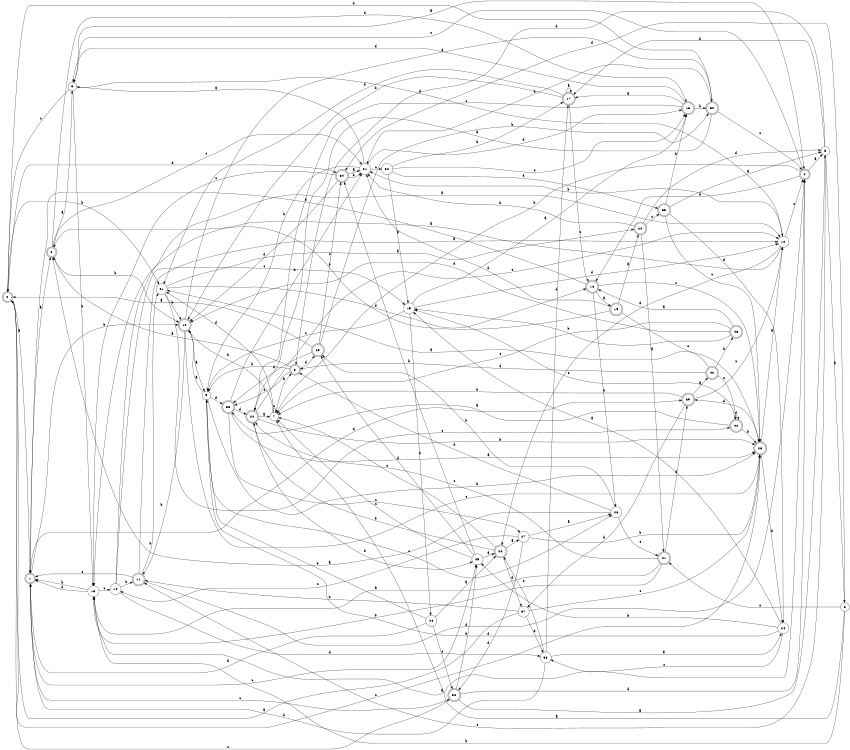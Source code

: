 digraph n36_9 {
__start0 [label="" shape="none"];

rankdir=LR;
size="8,5";

s0 [style="rounded,filled", color="black", fillcolor="white" shape="doublecircle", label="0"];
s1 [style="rounded,filled", color="black", fillcolor="white" shape="doublecircle", label="1"];
s2 [style="rounded,filled", color="black", fillcolor="white" shape="doublecircle", label="2"];
s3 [style="filled", color="black", fillcolor="white" shape="circle", label="3"];
s4 [style="rounded,filled", color="black", fillcolor="white" shape="doublecircle", label="4"];
s5 [style="filled", color="black", fillcolor="white" shape="circle", label="5"];
s6 [style="filled", color="black", fillcolor="white" shape="circle", label="6"];
s7 [style="filled", color="black", fillcolor="white" shape="circle", label="7"];
s8 [style="rounded,filled", color="black", fillcolor="white" shape="doublecircle", label="8"];
s9 [style="filled", color="black", fillcolor="white" shape="circle", label="9"];
s10 [style="rounded,filled", color="black", fillcolor="white" shape="doublecircle", label="10"];
s11 [style="rounded,filled", color="black", fillcolor="white" shape="doublecircle", label="11"];
s12 [style="filled", color="black", fillcolor="white" shape="circle", label="12"];
s13 [style="filled", color="black", fillcolor="white" shape="circle", label="13"];
s14 [style="filled", color="black", fillcolor="white" shape="circle", label="14"];
s15 [style="filled", color="black", fillcolor="white" shape="circle", label="15"];
s16 [style="rounded,filled", color="black", fillcolor="white" shape="doublecircle", label="16"];
s17 [style="rounded,filled", color="black", fillcolor="white" shape="doublecircle", label="17"];
s18 [style="rounded,filled", color="black", fillcolor="white" shape="doublecircle", label="18"];
s19 [style="rounded,filled", color="black", fillcolor="white" shape="doublecircle", label="19"];
s20 [style="rounded,filled", color="black", fillcolor="white" shape="doublecircle", label="20"];
s21 [style="rounded,filled", color="black", fillcolor="white" shape="doublecircle", label="21"];
s22 [style="rounded,filled", color="black", fillcolor="white" shape="doublecircle", label="22"];
s23 [style="rounded,filled", color="black", fillcolor="white" shape="doublecircle", label="23"];
s24 [style="filled", color="black", fillcolor="white" shape="circle", label="24"];
s25 [style="filled", color="black", fillcolor="white" shape="circle", label="25"];
s26 [style="rounded,filled", color="black", fillcolor="white" shape="doublecircle", label="26"];
s27 [style="filled", color="black", fillcolor="white" shape="circle", label="27"];
s28 [style="filled", color="black", fillcolor="white" shape="circle", label="28"];
s29 [style="rounded,filled", color="black", fillcolor="white" shape="doublecircle", label="29"];
s30 [style="rounded,filled", color="black", fillcolor="white" shape="doublecircle", label="30"];
s31 [style="filled", color="black", fillcolor="white" shape="circle", label="31"];
s32 [style="filled", color="black", fillcolor="white" shape="circle", label="32"];
s33 [style="rounded,filled", color="black", fillcolor="white" shape="doublecircle", label="33"];
s34 [style="rounded,filled", color="black", fillcolor="white" shape="doublecircle", label="34"];
s35 [style="rounded,filled", color="black", fillcolor="white" shape="doublecircle", label="35"];
s36 [style="rounded,filled", color="black", fillcolor="white" shape="doublecircle", label="36"];
s37 [style="filled", color="black", fillcolor="white" shape="circle", label="37"];
s38 [style="filled", color="black", fillcolor="white" shape="circle", label="38"];
s39 [style="rounded,filled", color="black", fillcolor="white" shape="doublecircle", label="39"];
s40 [style="rounded,filled", color="black", fillcolor="white" shape="doublecircle", label="40"];
s41 [style="filled", color="black", fillcolor="white" shape="circle", label="41"];
s42 [style="rounded,filled", color="black", fillcolor="white" shape="doublecircle", label="42"];
s43 [style="rounded,filled", color="black", fillcolor="white" shape="doublecircle", label="43"];
s44 [style="filled", color="black", fillcolor="white" shape="circle", label="44"];
s0 -> s1 [label="a"];
s0 -> s41 [label="b"];
s0 -> s36 [label="c"];
s0 -> s34 [label="d"];
s1 -> s2 [label="a"];
s1 -> s10 [label="b"];
s1 -> s25 [label="c"];
s1 -> s39 [label="d"];
s2 -> s3 [label="a"];
s2 -> s10 [label="b"];
s2 -> s31 [label="c"];
s2 -> s16 [label="d"];
s3 -> s4 [label="a"];
s3 -> s13 [label="b"];
s3 -> s0 [label="c"];
s3 -> s12 [label="d"];
s4 -> s5 [label="a"];
s4 -> s7 [label="b"];
s4 -> s3 [label="c"];
s4 -> s18 [label="d"];
s5 -> s6 [label="a"];
s5 -> s17 [label="b"];
s5 -> s11 [label="c"];
s5 -> s8 [label="d"];
s6 -> s7 [label="a"];
s6 -> s13 [label="b"];
s6 -> s21 [label="c"];
s6 -> s34 [label="d"];
s7 -> s8 [label="a"];
s7 -> s10 [label="b"];
s7 -> s7 [label="c"];
s7 -> s41 [label="d"];
s8 -> s2 [label="a"];
s8 -> s9 [label="b"];
s8 -> s35 [label="c"];
s8 -> s29 [label="d"];
s9 -> s10 [label="a"];
s9 -> s23 [label="b"];
s9 -> s28 [label="c"];
s9 -> s35 [label="d"];
s10 -> s9 [label="a"];
s10 -> s11 [label="b"];
s10 -> s23 [label="c"];
s10 -> s30 [label="d"];
s11 -> s12 [label="a"];
s11 -> s41 [label="b"];
s11 -> s1 [label="c"];
s11 -> s4 [label="d"];
s12 -> s13 [label="a"];
s12 -> s31 [label="b"];
s12 -> s4 [label="c"];
s12 -> s26 [label="d"];
s13 -> s4 [label="a"];
s13 -> s1 [label="b"];
s13 -> s14 [label="c"];
s13 -> s1 [label="d"];
s14 -> s12 [label="a"];
s14 -> s11 [label="b"];
s14 -> s15 [label="c"];
s14 -> s38 [label="d"];
s15 -> s16 [label="a"];
s15 -> s44 [label="b"];
s15 -> s9 [label="c"];
s15 -> s12 [label="d"];
s16 -> s17 [label="a"];
s16 -> s30 [label="b"];
s16 -> s22 [label="c"];
s16 -> s3 [label="d"];
s17 -> s17 [label="a"];
s17 -> s10 [label="b"];
s17 -> s18 [label="c"];
s17 -> s41 [label="d"];
s18 -> s19 [label="a"];
s18 -> s28 [label="b"];
s18 -> s23 [label="c"];
s18 -> s1 [label="d"];
s19 -> s20 [label="a"];
s19 -> s2 [label="b"];
s19 -> s23 [label="c"];
s19 -> s31 [label="d"];
s20 -> s21 [label="a"];
s20 -> s31 [label="b"];
s20 -> s33 [label="c"];
s20 -> s5 [label="d"];
s21 -> s13 [label="a"];
s21 -> s13 [label="b"];
s21 -> s22 [label="c"];
s21 -> s39 [label="d"];
s22 -> s7 [label="a"];
s22 -> s23 [label="b"];
s22 -> s12 [label="c"];
s22 -> s25 [label="d"];
s23 -> s12 [label="a"];
s23 -> s24 [label="b"];
s23 -> s0 [label="c"];
s23 -> s39 [label="d"];
s24 -> s15 [label="a"];
s24 -> s25 [label="b"];
s24 -> s38 [label="c"];
s24 -> s9 [label="d"];
s25 -> s26 [label="a"];
s25 -> s34 [label="b"];
s25 -> s7 [label="c"];
s25 -> s29 [label="d"];
s26 -> s27 [label="a"];
s26 -> s22 [label="b"];
s26 -> s7 [label="c"];
s26 -> s37 [label="d"];
s27 -> s28 [label="a"];
s27 -> s23 [label="b"];
s27 -> s14 [label="c"];
s27 -> s36 [label="d"];
s28 -> s2 [label="a"];
s28 -> s29 [label="b"];
s28 -> s21 [label="c"];
s28 -> s8 [label="d"];
s29 -> s0 [label="a"];
s29 -> s30 [label="b"];
s29 -> s34 [label="c"];
s29 -> s35 [label="d"];
s30 -> s22 [label="a"];
s30 -> s0 [label="b"];
s30 -> s4 [label="c"];
s30 -> s31 [label="d"];
s31 -> s3 [label="a"];
s31 -> s9 [label="b"];
s31 -> s32 [label="c"];
s31 -> s16 [label="d"];
s32 -> s15 [label="a"];
s32 -> s17 [label="b"];
s32 -> s16 [label="c"];
s32 -> s33 [label="d"];
s33 -> s5 [label="a"];
s33 -> s16 [label="b"];
s33 -> s23 [label="c"];
s33 -> s24 [label="d"];
s34 -> s31 [label="a"];
s34 -> s31 [label="b"];
s34 -> s13 [label="c"];
s34 -> s10 [label="d"];
s35 -> s23 [label="a"];
s35 -> s31 [label="b"];
s35 -> s27 [label="c"];
s35 -> s22 [label="d"];
s36 -> s5 [label="a"];
s36 -> s25 [label="b"];
s36 -> s1 [label="c"];
s36 -> s4 [label="d"];
s37 -> s0 [label="a"];
s37 -> s11 [label="b"];
s37 -> s23 [label="c"];
s37 -> s38 [label="d"];
s38 -> s24 [label="a"];
s38 -> s1 [label="b"];
s38 -> s26 [label="c"];
s38 -> s17 [label="d"];
s39 -> s40 [label="a"];
s39 -> s7 [label="b"];
s39 -> s12 [label="c"];
s39 -> s37 [label="d"];
s40 -> s41 [label="a"];
s40 -> s43 [label="b"];
s40 -> s42 [label="c"];
s40 -> s8 [label="d"];
s41 -> s20 [label="a"];
s41 -> s10 [label="b"];
s41 -> s42 [label="c"];
s41 -> s18 [label="d"];
s42 -> s35 [label="a"];
s42 -> s23 [label="b"];
s42 -> s15 [label="c"];
s42 -> s42 [label="d"];
s43 -> s18 [label="a"];
s43 -> s15 [label="b"];
s43 -> s7 [label="c"];
s43 -> s10 [label="d"];
s44 -> s26 [label="a"];
s44 -> s9 [label="b"];
s44 -> s36 [label="c"];
s44 -> s1 [label="d"];

}